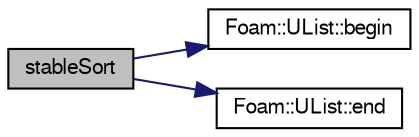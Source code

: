 digraph "stableSort"
{
  bgcolor="transparent";
  edge [fontname="FreeSans",fontsize="10",labelfontname="FreeSans",labelfontsize="10"];
  node [fontname="FreeSans",fontsize="10",shape=record];
  rankdir="LR";
  Node11915 [label="stableSort",height=0.2,width=0.4,color="black", fillcolor="grey75", style="filled", fontcolor="black"];
  Node11915 -> Node11916 [color="midnightblue",fontsize="10",style="solid",fontname="FreeSans"];
  Node11916 [label="Foam::UList::begin",height=0.2,width=0.4,color="black",URL="$a25698.html#a8a0643ef7f391465066f7f07d45ce934",tooltip="Return an iterator to begin traversing the UList. "];
  Node11915 -> Node11917 [color="midnightblue",fontsize="10",style="solid",fontname="FreeSans"];
  Node11917 [label="Foam::UList::end",height=0.2,width=0.4,color="black",URL="$a25698.html#acf5102a998ffca93da588563e2af7413",tooltip="Return an iterator to end traversing the UList. "];
}
